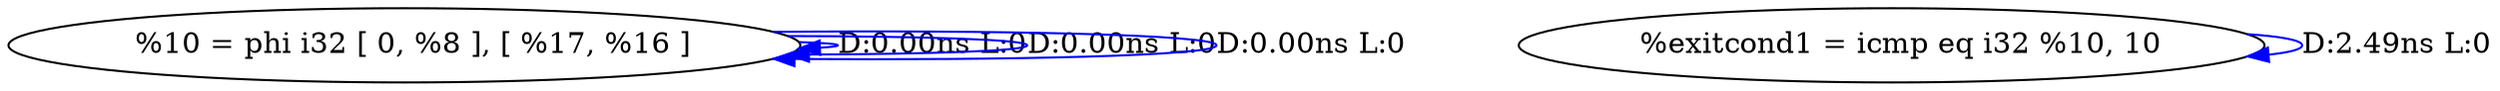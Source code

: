 digraph {
Node0x31b6160[label="  %10 = phi i32 [ 0, %8 ], [ %17, %16 ]"];
Node0x31b6160 -> Node0x31b6160[label="D:0.00ns L:0",color=blue];
Node0x31b6160 -> Node0x31b6160[label="D:0.00ns L:0",color=blue];
Node0x31b6160 -> Node0x31b6160[label="D:0.00ns L:0",color=blue];
Node0x31b6240[label="  %exitcond1 = icmp eq i32 %10, 10"];
Node0x31b6240 -> Node0x31b6240[label="D:2.49ns L:0",color=blue];
}
